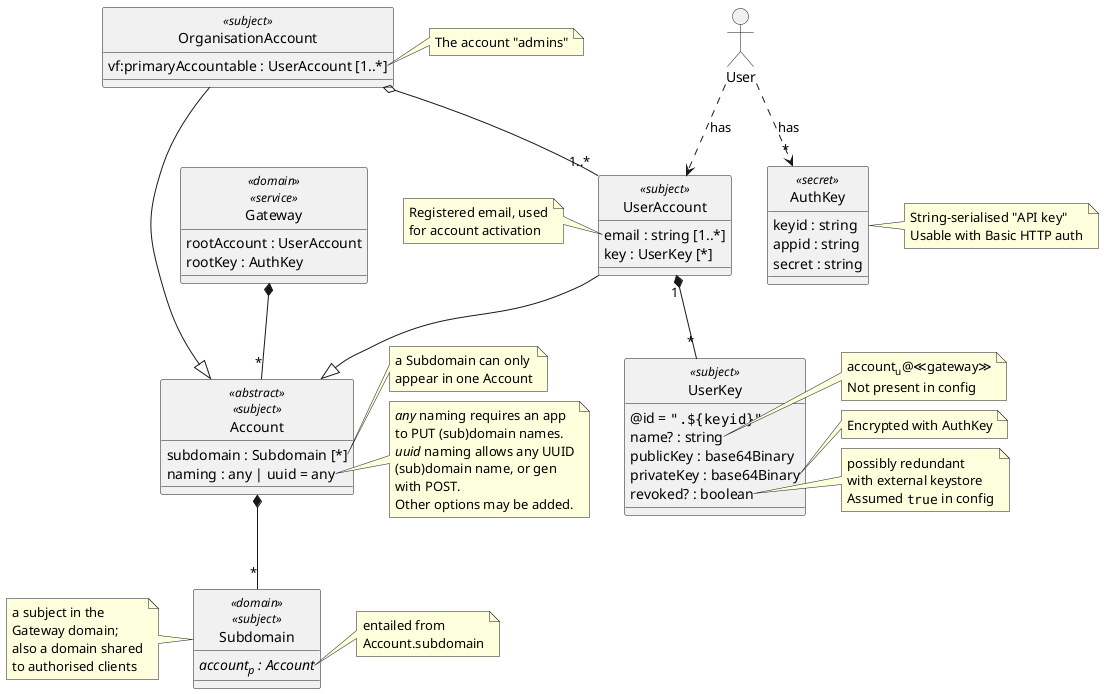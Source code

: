 @startuml
'https://plantuml.com/class-diagram

hide circle
allowmixing

class Gateway <<domain>> <<service>> {
  rootAccount : UserAccount
  rootKey : AuthKey
}

Gateway *-- "*" Account

class Account <<abstract>> <<subject>> {
  subdomain : Subdomain [*]
  naming : any | uuid = any
}
note right of Account::subdomain
  a Subdomain can only
  appear in one Account
end note
note right of Account::naming
 //any// naming requires an app
 to PUT (sub)domain names.
 //uuid// naming allows any UUID
 (sub)domain name, or gen
 with POST.
 Other options may be added.
end note

Account *-- "*" Subdomain

actor User

class UserAccount <<subject>> {
  email : string [1..*]
  key : UserKey [*]
}
note left of UserAccount::email
  Registered email, used
  for account activation
end note
UserAccount --|> Account
User ..> UserAccount: has
User ..> "*" AuthKey: has

class OrganisationAccount <<subject>> {
  vf:primaryAccountable : UserAccount [1..*]
}
note right of OrganisationAccount::vf:primaryAccountable
  The account "admins"
end note
OrganisationAccount --|> Account
OrganisationAccount o-- "1..*" UserAccount

class Subdomain <<domain>> <<subject>> {
  //account<sub>p</sub> : Account//

}
note left of Subdomain
  a subject in the
  Gateway domain;
  also a domain shared
  to authorised clients
end note
note right of Subdomain::account
  entailed from
  Account.subdomain
end note


class UserKey <<subject>> {
  @id = """.${keyid}" ""
  name? : string
  publicKey : base64Binary
  privateKey : base64Binary
  revoked? : boolean
}
note right of UserKey::name
  account<sub>u</sub>@≪gateway≫
  Not present in config
end note
note right of UserKey::privateKey
  Encrypted with AuthKey
end note
note right of UserKey::revoked
  possibly redundant
  with external keystore
  Assumed ""true"" in config
end note

UserAccount "1" *-- "*" UserKey

class AuthKey <<secret>> {
  keyid : string
  appid : string
  secret : string
}
note right of AuthKey
  String-serialised "API key"
  Usable with Basic HTTP auth
end note

@enduml
